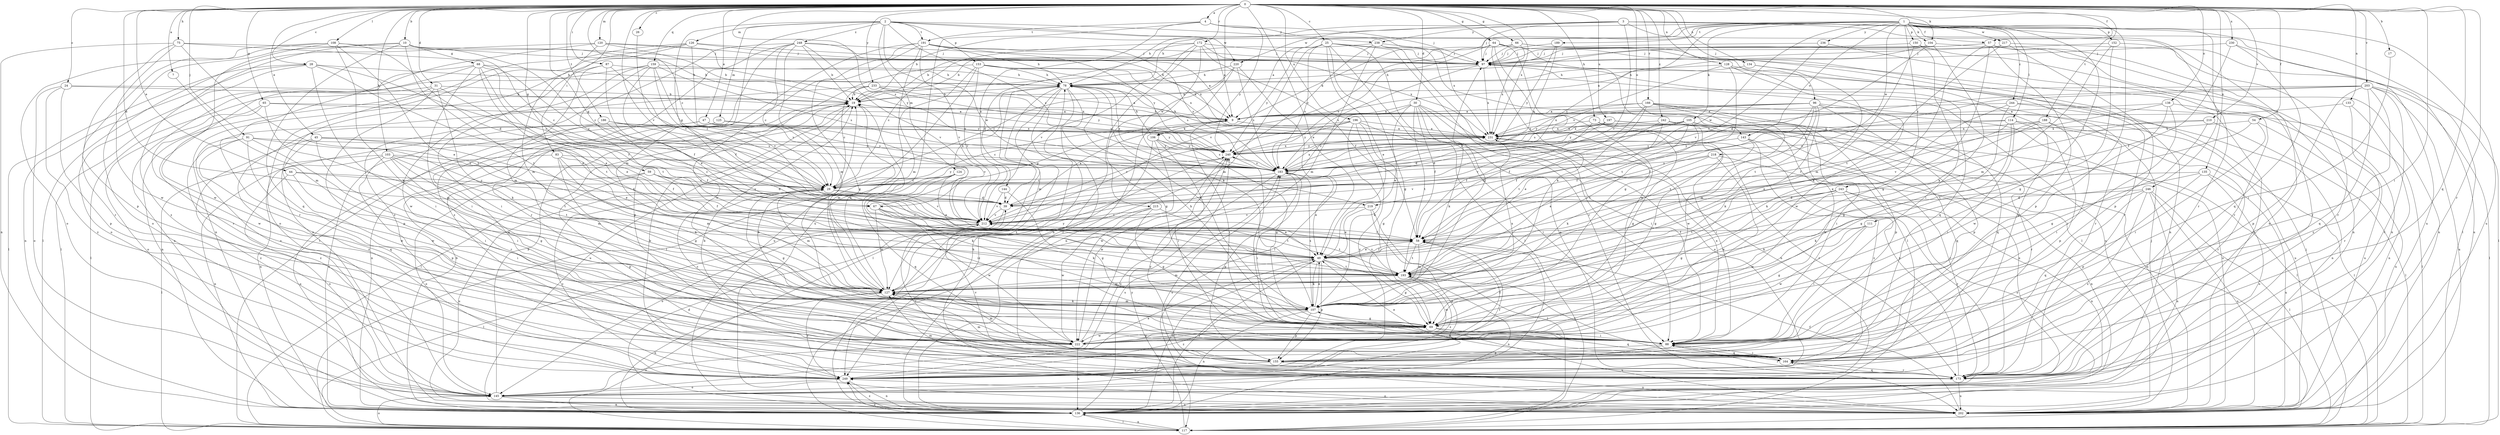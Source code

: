 strict digraph  {
0;
1;
2;
3;
4;
7;
9;
10;
17;
19;
24;
25;
26;
28;
29;
30;
31;
39;
44;
45;
47;
49;
54;
57;
58;
59;
64;
65;
66;
67;
68;
69;
73;
75;
78;
83;
87;
88;
91;
96;
97;
103;
104;
105;
106;
107;
108;
111;
114;
117;
120;
124;
125;
126;
127;
128;
133;
134;
135;
136;
138;
143;
144;
145;
150;
152;
153;
155;
159;
164;
166;
172;
173;
183;
186;
188;
189;
191;
193;
196;
197;
202;
203;
210;
212;
215;
217;
218;
219;
220;
222;
230;
231;
233;
236;
238;
240;
242;
243;
244;
246;
248;
249;
0 -> 4  [label=a];
0 -> 7  [label=a];
0 -> 10  [label=b];
0 -> 17  [label=b];
0 -> 24  [label=c];
0 -> 25  [label=c];
0 -> 26  [label=c];
0 -> 28  [label=c];
0 -> 29  [label=c];
0 -> 30  [label=d];
0 -> 31  [label=d];
0 -> 39  [label=d];
0 -> 44  [label=e];
0 -> 45  [label=e];
0 -> 47  [label=e];
0 -> 49  [label=e];
0 -> 54  [label=f];
0 -> 57  [label=f];
0 -> 59  [label=g];
0 -> 64  [label=g];
0 -> 65  [label=g];
0 -> 66  [label=g];
0 -> 67  [label=g];
0 -> 73  [label=h];
0 -> 75  [label=h];
0 -> 83  [label=i];
0 -> 87  [label=i];
0 -> 88  [label=i];
0 -> 91  [label=j];
0 -> 96  [label=j];
0 -> 103  [label=k];
0 -> 104  [label=k];
0 -> 108  [label=l];
0 -> 120  [label=m];
0 -> 128  [label=n];
0 -> 133  [label=n];
0 -> 134  [label=n];
0 -> 135  [label=n];
0 -> 138  [label=o];
0 -> 143  [label=o];
0 -> 159  [label=q];
0 -> 164  [label=q];
0 -> 166  [label=r];
0 -> 172  [label=r];
0 -> 173  [label=r];
0 -> 183  [label=s];
0 -> 186  [label=t];
0 -> 188  [label=t];
0 -> 196  [label=u];
0 -> 197  [label=u];
0 -> 203  [label=v];
0 -> 210  [label=v];
0 -> 212  [label=v];
0 -> 215  [label=w];
0 -> 230  [label=x];
0 -> 231  [label=x];
0 -> 233  [label=y];
0 -> 242  [label=z];
1 -> 9  [label=a];
1 -> 19  [label=b];
1 -> 29  [label=c];
1 -> 57  [label=f];
1 -> 78  [label=h];
1 -> 88  [label=i];
1 -> 104  [label=k];
1 -> 105  [label=k];
1 -> 106  [label=k];
1 -> 111  [label=l];
1 -> 114  [label=l];
1 -> 143  [label=o];
1 -> 150  [label=p];
1 -> 152  [label=p];
1 -> 189  [label=t];
1 -> 202  [label=u];
1 -> 217  [label=w];
1 -> 218  [label=w];
1 -> 219  [label=w];
1 -> 236  [label=y];
1 -> 243  [label=z];
1 -> 244  [label=z];
1 -> 246  [label=z];
2 -> 9  [label=a];
2 -> 67  [label=g];
2 -> 124  [label=m];
2 -> 125  [label=m];
2 -> 126  [label=m];
2 -> 127  [label=m];
2 -> 153  [label=p];
2 -> 183  [label=s];
2 -> 191  [label=t];
2 -> 219  [label=w];
2 -> 220  [label=w];
2 -> 238  [label=y];
2 -> 248  [label=z];
3 -> 78  [label=h];
3 -> 97  [label=j];
3 -> 117  [label=l];
3 -> 136  [label=n];
3 -> 173  [label=r];
3 -> 202  [label=u];
3 -> 212  [label=v];
3 -> 220  [label=w];
3 -> 238  [label=y];
4 -> 97  [label=j];
4 -> 144  [label=o];
4 -> 191  [label=t];
4 -> 202  [label=u];
4 -> 231  [label=x];
4 -> 240  [label=y];
7 -> 127  [label=m];
9 -> 19  [label=b];
9 -> 67  [label=g];
9 -> 88  [label=i];
9 -> 106  [label=k];
9 -> 231  [label=x];
10 -> 19  [label=b];
10 -> 29  [label=c];
10 -> 68  [label=g];
10 -> 145  [label=o];
10 -> 164  [label=q];
10 -> 193  [label=t];
10 -> 249  [label=z];
17 -> 88  [label=i];
19 -> 9  [label=a];
19 -> 117  [label=l];
19 -> 127  [label=m];
19 -> 136  [label=n];
19 -> 202  [label=u];
24 -> 9  [label=a];
24 -> 19  [label=b];
24 -> 145  [label=o];
24 -> 155  [label=p];
24 -> 249  [label=z];
25 -> 49  [label=e];
25 -> 69  [label=g];
25 -> 97  [label=j];
25 -> 117  [label=l];
25 -> 127  [label=m];
25 -> 173  [label=r];
25 -> 183  [label=s];
25 -> 202  [label=u];
25 -> 240  [label=y];
26 -> 212  [label=v];
28 -> 29  [label=c];
28 -> 49  [label=e];
28 -> 78  [label=h];
28 -> 88  [label=i];
28 -> 117  [label=l];
28 -> 136  [label=n];
28 -> 145  [label=o];
29 -> 39  [label=d];
29 -> 69  [label=g];
29 -> 127  [label=m];
29 -> 202  [label=u];
29 -> 212  [label=v];
29 -> 240  [label=y];
30 -> 9  [label=a];
30 -> 29  [label=c];
30 -> 49  [label=e];
30 -> 58  [label=f];
30 -> 88  [label=i];
30 -> 107  [label=k];
30 -> 136  [label=n];
30 -> 145  [label=o];
30 -> 193  [label=t];
31 -> 19  [label=b];
31 -> 49  [label=e];
31 -> 107  [label=k];
31 -> 117  [label=l];
31 -> 136  [label=n];
31 -> 155  [label=p];
39 -> 9  [label=a];
39 -> 145  [label=o];
39 -> 212  [label=v];
44 -> 29  [label=c];
44 -> 39  [label=d];
44 -> 88  [label=i];
44 -> 145  [label=o];
45 -> 49  [label=e];
45 -> 58  [label=f];
45 -> 88  [label=i];
45 -> 222  [label=w];
45 -> 240  [label=y];
45 -> 249  [label=z];
47 -> 136  [label=n];
47 -> 183  [label=s];
47 -> 222  [label=w];
47 -> 231  [label=x];
47 -> 240  [label=y];
49 -> 58  [label=f];
49 -> 69  [label=g];
49 -> 107  [label=k];
49 -> 127  [label=m];
49 -> 136  [label=n];
49 -> 155  [label=p];
49 -> 193  [label=t];
54 -> 88  [label=i];
54 -> 193  [label=t];
54 -> 202  [label=u];
54 -> 231  [label=x];
57 -> 19  [label=b];
57 -> 69  [label=g];
57 -> 97  [label=j];
57 -> 107  [label=k];
57 -> 136  [label=n];
57 -> 155  [label=p];
57 -> 202  [label=u];
58 -> 49  [label=e];
58 -> 127  [label=m];
58 -> 193  [label=t];
58 -> 249  [label=z];
59 -> 29  [label=c];
59 -> 39  [label=d];
59 -> 58  [label=f];
59 -> 145  [label=o];
59 -> 155  [label=p];
64 -> 69  [label=g];
64 -> 97  [label=j];
64 -> 107  [label=k];
64 -> 117  [label=l];
64 -> 183  [label=s];
64 -> 202  [label=u];
64 -> 212  [label=v];
64 -> 222  [label=w];
65 -> 9  [label=a];
65 -> 127  [label=m];
65 -> 145  [label=o];
65 -> 222  [label=w];
65 -> 240  [label=y];
66 -> 19  [label=b];
66 -> 97  [label=j];
66 -> 136  [label=n];
66 -> 173  [label=r];
66 -> 231  [label=x];
67 -> 78  [label=h];
67 -> 107  [label=k];
67 -> 127  [label=m];
67 -> 193  [label=t];
67 -> 212  [label=v];
67 -> 222  [label=w];
68 -> 29  [label=c];
68 -> 49  [label=e];
68 -> 58  [label=f];
68 -> 78  [label=h];
68 -> 88  [label=i];
68 -> 117  [label=l];
68 -> 173  [label=r];
68 -> 193  [label=t];
69 -> 78  [label=h];
69 -> 88  [label=i];
69 -> 164  [label=q];
69 -> 202  [label=u];
69 -> 222  [label=w];
73 -> 58  [label=f];
73 -> 69  [label=g];
73 -> 88  [label=i];
73 -> 145  [label=o];
73 -> 231  [label=x];
75 -> 29  [label=c];
75 -> 49  [label=e];
75 -> 97  [label=j];
75 -> 136  [label=n];
75 -> 155  [label=p];
75 -> 222  [label=w];
78 -> 19  [label=b];
78 -> 69  [label=g];
78 -> 107  [label=k];
78 -> 117  [label=l];
78 -> 127  [label=m];
78 -> 136  [label=n];
78 -> 173  [label=r];
78 -> 183  [label=s];
78 -> 249  [label=z];
83 -> 69  [label=g];
83 -> 107  [label=k];
83 -> 127  [label=m];
83 -> 183  [label=s];
83 -> 202  [label=u];
83 -> 212  [label=v];
87 -> 29  [label=c];
87 -> 58  [label=f];
87 -> 78  [label=h];
87 -> 88  [label=i];
87 -> 127  [label=m];
88 -> 145  [label=o];
88 -> 155  [label=p];
88 -> 164  [label=q];
88 -> 231  [label=x];
88 -> 240  [label=y];
91 -> 88  [label=i];
91 -> 164  [label=q];
91 -> 193  [label=t];
91 -> 222  [label=w];
91 -> 240  [label=y];
91 -> 249  [label=z];
96 -> 9  [label=a];
96 -> 58  [label=f];
96 -> 107  [label=k];
96 -> 127  [label=m];
96 -> 155  [label=p];
96 -> 164  [label=q];
96 -> 183  [label=s];
96 -> 193  [label=t];
96 -> 202  [label=u];
96 -> 231  [label=x];
97 -> 78  [label=h];
97 -> 183  [label=s];
97 -> 202  [label=u];
97 -> 231  [label=x];
103 -> 29  [label=c];
103 -> 69  [label=g];
103 -> 117  [label=l];
103 -> 127  [label=m];
103 -> 136  [label=n];
103 -> 155  [label=p];
103 -> 183  [label=s];
103 -> 193  [label=t];
104 -> 9  [label=a];
104 -> 39  [label=d];
104 -> 97  [label=j];
104 -> 107  [label=k];
104 -> 173  [label=r];
105 -> 39  [label=d];
105 -> 58  [label=f];
105 -> 173  [label=r];
105 -> 193  [label=t];
105 -> 212  [label=v];
105 -> 222  [label=w];
105 -> 231  [label=x];
105 -> 240  [label=y];
106 -> 69  [label=g];
106 -> 78  [label=h];
106 -> 88  [label=i];
106 -> 183  [label=s];
106 -> 222  [label=w];
106 -> 240  [label=y];
106 -> 249  [label=z];
107 -> 49  [label=e];
107 -> 69  [label=g];
107 -> 127  [label=m];
107 -> 136  [label=n];
107 -> 155  [label=p];
107 -> 183  [label=s];
107 -> 231  [label=x];
107 -> 249  [label=z];
108 -> 39  [label=d];
108 -> 97  [label=j];
108 -> 107  [label=k];
108 -> 145  [label=o];
108 -> 173  [label=r];
108 -> 193  [label=t];
108 -> 222  [label=w];
111 -> 58  [label=f];
111 -> 69  [label=g];
111 -> 88  [label=i];
111 -> 222  [label=w];
114 -> 49  [label=e];
114 -> 69  [label=g];
114 -> 88  [label=i];
114 -> 155  [label=p];
114 -> 173  [label=r];
114 -> 183  [label=s];
114 -> 231  [label=x];
117 -> 97  [label=j];
117 -> 136  [label=n];
117 -> 145  [label=o];
117 -> 240  [label=y];
117 -> 249  [label=z];
120 -> 19  [label=b];
120 -> 97  [label=j];
120 -> 117  [label=l];
120 -> 127  [label=m];
120 -> 173  [label=r];
120 -> 240  [label=y];
124 -> 29  [label=c];
124 -> 49  [label=e];
124 -> 88  [label=i];
124 -> 107  [label=k];
124 -> 164  [label=q];
125 -> 136  [label=n];
125 -> 173  [label=r];
125 -> 212  [label=v];
125 -> 231  [label=x];
126 -> 97  [label=j];
126 -> 136  [label=n];
126 -> 145  [label=o];
126 -> 202  [label=u];
126 -> 212  [label=v];
126 -> 231  [label=x];
127 -> 19  [label=b];
127 -> 97  [label=j];
127 -> 107  [label=k];
127 -> 136  [label=n];
127 -> 240  [label=y];
127 -> 249  [label=z];
128 -> 78  [label=h];
128 -> 164  [label=q];
128 -> 173  [label=r];
128 -> 183  [label=s];
128 -> 193  [label=t];
128 -> 222  [label=w];
133 -> 9  [label=a];
133 -> 136  [label=n];
133 -> 173  [label=r];
134 -> 78  [label=h];
134 -> 164  [label=q];
134 -> 193  [label=t];
135 -> 29  [label=c];
135 -> 107  [label=k];
135 -> 145  [label=o];
135 -> 155  [label=p];
135 -> 202  [label=u];
136 -> 19  [label=b];
136 -> 39  [label=d];
136 -> 49  [label=e];
136 -> 117  [label=l];
136 -> 183  [label=s];
136 -> 249  [label=z];
138 -> 9  [label=a];
138 -> 58  [label=f];
138 -> 88  [label=i];
138 -> 202  [label=u];
138 -> 222  [label=w];
143 -> 107  [label=k];
143 -> 173  [label=r];
143 -> 240  [label=y];
143 -> 249  [label=z];
144 -> 39  [label=d];
144 -> 69  [label=g];
144 -> 212  [label=v];
145 -> 19  [label=b];
145 -> 136  [label=n];
145 -> 202  [label=u];
150 -> 88  [label=i];
150 -> 97  [label=j];
150 -> 127  [label=m];
150 -> 136  [label=n];
152 -> 69  [label=g];
152 -> 97  [label=j];
152 -> 127  [label=m];
152 -> 173  [label=r];
153 -> 9  [label=a];
153 -> 78  [label=h];
153 -> 117  [label=l];
153 -> 155  [label=p];
153 -> 183  [label=s];
153 -> 202  [label=u];
153 -> 212  [label=v];
153 -> 231  [label=x];
155 -> 19  [label=b];
155 -> 202  [label=u];
155 -> 212  [label=v];
155 -> 249  [label=z];
159 -> 49  [label=e];
159 -> 58  [label=f];
159 -> 78  [label=h];
159 -> 183  [label=s];
159 -> 193  [label=t];
159 -> 202  [label=u];
159 -> 212  [label=v];
159 -> 222  [label=w];
164 -> 49  [label=e];
164 -> 88  [label=i];
164 -> 107  [label=k];
164 -> 127  [label=m];
164 -> 173  [label=r];
164 -> 193  [label=t];
166 -> 9  [label=a];
166 -> 58  [label=f];
166 -> 88  [label=i];
166 -> 155  [label=p];
166 -> 193  [label=t];
166 -> 202  [label=u];
166 -> 222  [label=w];
166 -> 240  [label=y];
172 -> 29  [label=c];
172 -> 39  [label=d];
172 -> 58  [label=f];
172 -> 97  [label=j];
172 -> 107  [label=k];
172 -> 136  [label=n];
172 -> 212  [label=v];
172 -> 231  [label=x];
173 -> 19  [label=b];
173 -> 88  [label=i];
173 -> 127  [label=m];
173 -> 164  [label=q];
173 -> 202  [label=u];
173 -> 231  [label=x];
173 -> 240  [label=y];
183 -> 29  [label=c];
183 -> 49  [label=e];
183 -> 88  [label=i];
183 -> 145  [label=o];
183 -> 155  [label=p];
183 -> 231  [label=x];
186 -> 58  [label=f];
186 -> 183  [label=s];
186 -> 231  [label=x];
186 -> 249  [label=z];
188 -> 49  [label=e];
188 -> 88  [label=i];
188 -> 117  [label=l];
188 -> 183  [label=s];
188 -> 231  [label=x];
189 -> 97  [label=j];
189 -> 183  [label=s];
189 -> 240  [label=y];
191 -> 69  [label=g];
191 -> 78  [label=h];
191 -> 97  [label=j];
191 -> 127  [label=m];
191 -> 183  [label=s];
191 -> 212  [label=v];
191 -> 222  [label=w];
191 -> 240  [label=y];
191 -> 249  [label=z];
193 -> 127  [label=m];
193 -> 136  [label=n];
193 -> 212  [label=v];
193 -> 222  [label=w];
193 -> 249  [label=z];
196 -> 29  [label=c];
196 -> 69  [label=g];
196 -> 88  [label=i];
196 -> 107  [label=k];
196 -> 212  [label=v];
196 -> 231  [label=x];
196 -> 240  [label=y];
196 -> 249  [label=z];
197 -> 39  [label=d];
197 -> 117  [label=l];
197 -> 183  [label=s];
197 -> 202  [label=u];
197 -> 231  [label=x];
202 -> 58  [label=f];
202 -> 78  [label=h];
202 -> 97  [label=j];
202 -> 183  [label=s];
202 -> 249  [label=z];
203 -> 19  [label=b];
203 -> 29  [label=c];
203 -> 117  [label=l];
203 -> 155  [label=p];
203 -> 164  [label=q];
203 -> 173  [label=r];
203 -> 183  [label=s];
203 -> 202  [label=u];
203 -> 249  [label=z];
210 -> 69  [label=g];
210 -> 117  [label=l];
210 -> 212  [label=v];
210 -> 231  [label=x];
212 -> 58  [label=f];
212 -> 117  [label=l];
212 -> 173  [label=r];
212 -> 193  [label=t];
215 -> 49  [label=e];
215 -> 69  [label=g];
215 -> 117  [label=l];
215 -> 212  [label=v];
215 -> 222  [label=w];
217 -> 97  [label=j];
217 -> 117  [label=l];
217 -> 155  [label=p];
217 -> 193  [label=t];
218 -> 49  [label=e];
218 -> 136  [label=n];
218 -> 183  [label=s];
218 -> 212  [label=v];
218 -> 222  [label=w];
219 -> 49  [label=e];
219 -> 117  [label=l];
219 -> 145  [label=o];
219 -> 212  [label=v];
220 -> 29  [label=c];
220 -> 78  [label=h];
220 -> 117  [label=l];
220 -> 136  [label=n];
220 -> 183  [label=s];
222 -> 29  [label=c];
222 -> 58  [label=f];
222 -> 69  [label=g];
222 -> 127  [label=m];
222 -> 136  [label=n];
222 -> 145  [label=o];
222 -> 240  [label=y];
230 -> 58  [label=f];
230 -> 97  [label=j];
230 -> 164  [label=q];
230 -> 202  [label=u];
231 -> 78  [label=h];
231 -> 173  [label=r];
231 -> 240  [label=y];
233 -> 9  [label=a];
233 -> 19  [label=b];
233 -> 29  [label=c];
233 -> 145  [label=o];
233 -> 231  [label=x];
233 -> 240  [label=y];
236 -> 97  [label=j];
236 -> 173  [label=r];
236 -> 212  [label=v];
238 -> 19  [label=b];
238 -> 88  [label=i];
238 -> 97  [label=j];
238 -> 117  [label=l];
238 -> 127  [label=m];
238 -> 240  [label=y];
240 -> 183  [label=s];
240 -> 222  [label=w];
240 -> 231  [label=x];
242 -> 49  [label=e];
242 -> 58  [label=f];
242 -> 69  [label=g];
242 -> 164  [label=q];
242 -> 231  [label=x];
243 -> 39  [label=d];
243 -> 69  [label=g];
243 -> 136  [label=n];
243 -> 145  [label=o];
243 -> 173  [label=r];
243 -> 193  [label=t];
243 -> 222  [label=w];
244 -> 9  [label=a];
244 -> 69  [label=g];
244 -> 107  [label=k];
244 -> 117  [label=l];
244 -> 136  [label=n];
246 -> 39  [label=d];
246 -> 107  [label=k];
246 -> 117  [label=l];
246 -> 136  [label=n];
246 -> 164  [label=q];
246 -> 202  [label=u];
246 -> 249  [label=z];
248 -> 9  [label=a];
248 -> 19  [label=b];
248 -> 29  [label=c];
248 -> 97  [label=j];
248 -> 117  [label=l];
248 -> 127  [label=m];
248 -> 173  [label=r];
248 -> 212  [label=v];
248 -> 249  [label=z];
249 -> 19  [label=b];
249 -> 29  [label=c];
249 -> 49  [label=e];
249 -> 58  [label=f];
249 -> 136  [label=n];
249 -> 145  [label=o];
}
